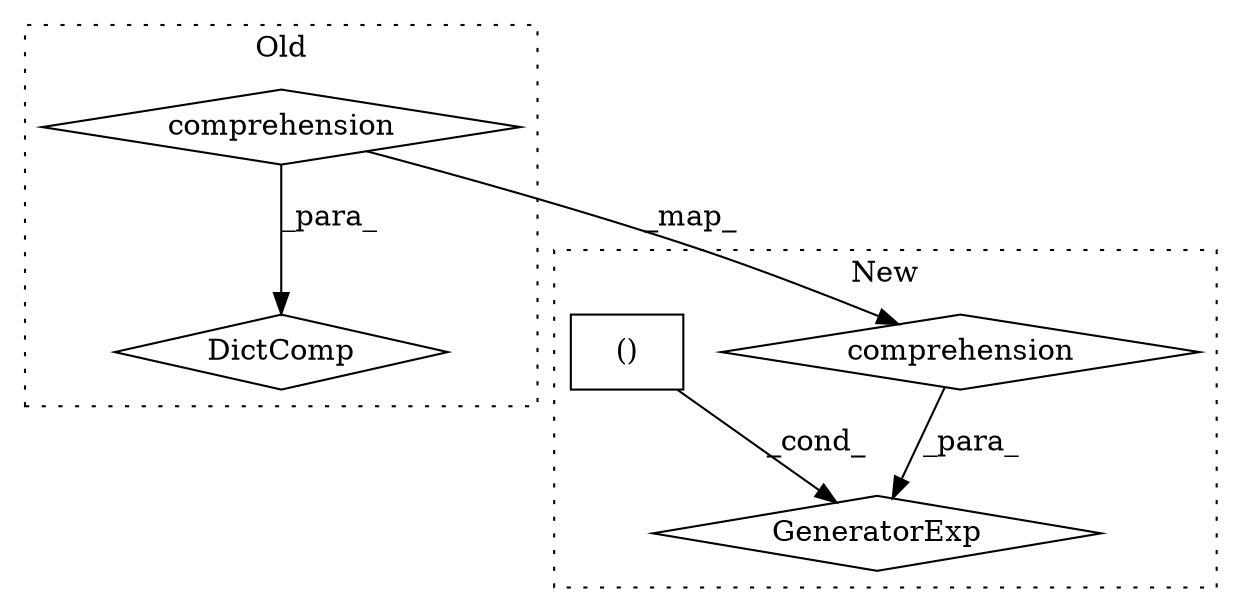 digraph G {
subgraph cluster0 {
1 [label="DictComp" a="84" s="6152" l="54" shape="diamond"];
3 [label="comprehension" a="45" s="6161" l="3" shape="diamond"];
label = "Old";
style="dotted";
}
subgraph cluster1 {
2 [label="GeneratorExp" a="55" s="6263" l="1" shape="diamond"];
4 [label="comprehension" a="45" s="6289" l="3" shape="diamond"];
5 [label="()" a="54" s="6268" l="3" shape="box"];
label = "New";
style="dotted";
}
3 -> 4 [label="_map_"];
3 -> 1 [label="_para_"];
4 -> 2 [label="_para_"];
5 -> 2 [label="_cond_"];
}